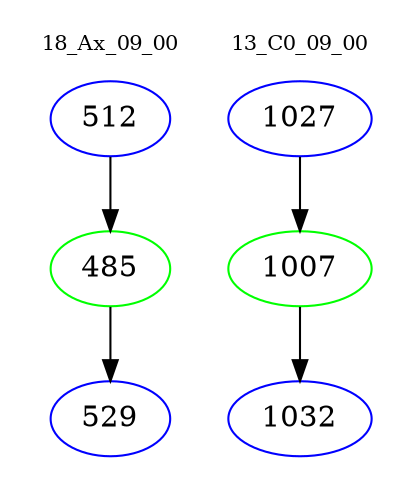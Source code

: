 digraph{
subgraph cluster_0 {
color = white
label = "18_Ax_09_00";
fontsize=10;
T0_512 [label="512", color="blue"]
T0_512 -> T0_485 [color="black"]
T0_485 [label="485", color="green"]
T0_485 -> T0_529 [color="black"]
T0_529 [label="529", color="blue"]
}
subgraph cluster_1 {
color = white
label = "13_C0_09_00";
fontsize=10;
T1_1027 [label="1027", color="blue"]
T1_1027 -> T1_1007 [color="black"]
T1_1007 [label="1007", color="green"]
T1_1007 -> T1_1032 [color="black"]
T1_1032 [label="1032", color="blue"]
}
}
